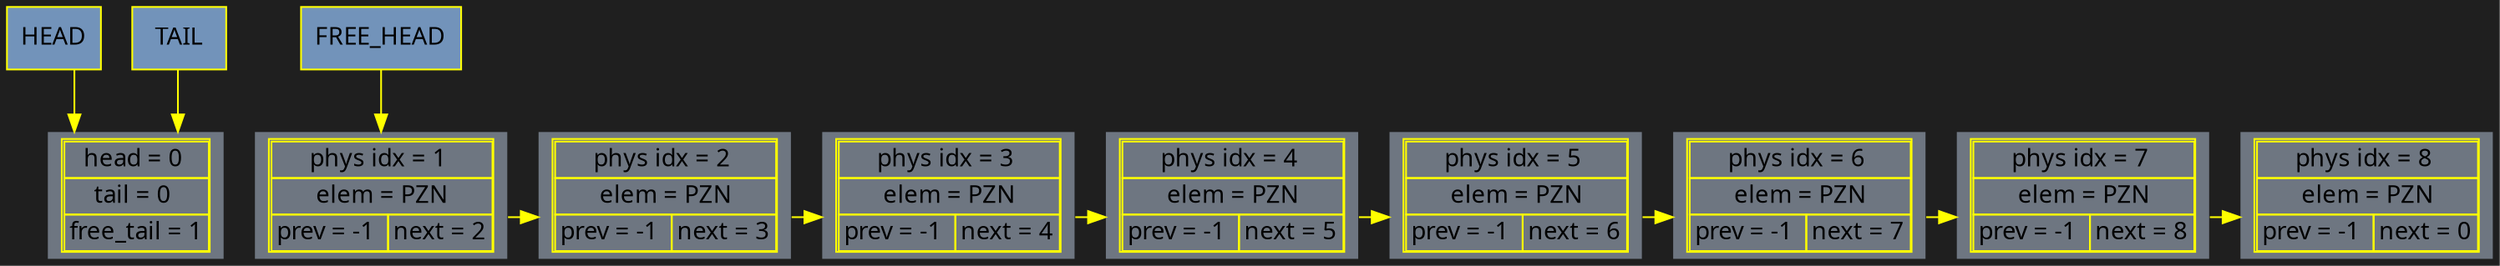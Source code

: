 digraph List{
    graph [bgcolor="#1f1f1f", splines=ortho];
    node[color=white, fontcolor="#000000", fontsize=14, fontname="verdana"];

elem_0 [shape="plaintext", style="filled", fillcolor="#6e7681", color=yellow, label=< <table cellspacing="0">
<tr><td>head = 0 </td></tr>
<tr><td>tail = 0 </td></tr>
<tr><td>free_tail = 1</td></tr>
</table>>];

elem_1 [shape="plaintext", style="filled", fillcolor="#6e7681", label=<<table cellspacing="0">
<tr><td colspan="2">phys idx = 1 </td></tr>
<tr><td colspan="2">elem = PZN</td></tr>
<tr><td>prev = -1 </td><td>next = 2</td></tr></table>>, color=yellow];

elem_2 [shape="plaintext", style="filled", fillcolor="#6e7681", label=<<table cellspacing="0">
<tr><td colspan="2">phys idx = 2 </td></tr>
<tr><td colspan="2">elem = PZN</td></tr>
<tr><td>prev = -1 </td><td>next = 3</td></tr></table>>, color=yellow];

elem_3 [shape="plaintext", style="filled", fillcolor="#6e7681", label=<<table cellspacing="0">
<tr><td colspan="2">phys idx = 3 </td></tr>
<tr><td colspan="2">elem = PZN</td></tr>
<tr><td>prev = -1 </td><td>next = 4</td></tr></table>>, color=yellow];

elem_4 [shape="plaintext", style="filled", fillcolor="#6e7681", label=<<table cellspacing="0">
<tr><td colspan="2">phys idx = 4 </td></tr>
<tr><td colspan="2">elem = PZN</td></tr>
<tr><td>prev = -1 </td><td>next = 5</td></tr></table>>, color=yellow];

elem_5 [shape="plaintext", style="filled", fillcolor="#6e7681", label=<<table cellspacing="0">
<tr><td colspan="2">phys idx = 5 </td></tr>
<tr><td colspan="2">elem = PZN</td></tr>
<tr><td>prev = -1 </td><td>next = 6</td></tr></table>>, color=yellow];

elem_6 [shape="plaintext", style="filled", fillcolor="#6e7681", label=<<table cellspacing="0">
<tr><td colspan="2">phys idx = 6 </td></tr>
<tr><td colspan="2">elem = PZN</td></tr>
<tr><td>prev = -1 </td><td>next = 7</td></tr></table>>, color=yellow];

elem_7 [shape="plaintext", style="filled", fillcolor="#6e7681", label=<<table cellspacing="0">
<tr><td colspan="2">phys idx = 7 </td></tr>
<tr><td colspan="2">elem = PZN</td></tr>
<tr><td>prev = -1 </td><td>next = 8</td></tr></table>>, color=yellow];

elem_8 [shape="plaintext", style="filled", fillcolor="#6e7681", label=<<table cellspacing="0">
<tr><td colspan="2">phys idx = 8 </td></tr>
<tr><td colspan="2">elem = PZN</td></tr>
<tr><td>prev = -1 </td><td>next = 0</td></tr></table>>, color=yellow];

{rank=same; elem_0 elem_1 elem_2 elem_3 elem_4 elem_5 elem_6 elem_7 elem_8};
elem_0->elem_1->elem_2->elem_3->elem_4->elem_5->elem_6->elem_7->elem_8[style=invis];

elem_1->elem_2 [color=yellow, weight=0];
elem_2->elem_3 [color=yellow, weight=0];
elem_3->elem_4 [color=yellow, weight=0];
elem_4->elem_5 [color=yellow, weight=0];
elem_5->elem_6 [color=yellow, weight=0];
elem_6->elem_7 [color=yellow, weight=0];
elem_7->elem_8 [color=yellow, weight=0];
head [shape=rect, label="HEAD", color=yellow, fillcolor="#7293ba",style=filled];
tail [shape=rect, label="TAIL", color=yellow, fillcolor="#7293ba",style=filled];
free_head [shape=rect, label="FREE_HEAD",color=yellow, fillcolor="#7293ba", style=filled];
head->elem_0 [color=yellow];
tail->elem_0 [color=yellow];
free_head->elem_1 [color=yellow];
}
